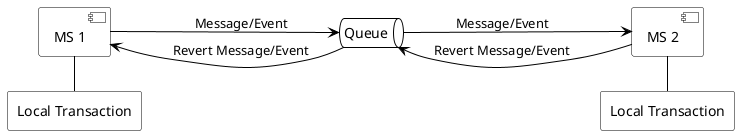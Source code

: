 
@startuml
<style>
queue {
   LineThickness: 1
   BackGroundColor: white
   LineColor: black
}
interface {
   BackGroundColor: white
   LineColor: black
}
component {
   BackGroundColor: white
   LineColor: black
}
database {
   BackGroundColor: white
   LineColor: black
}
node {
   BackGroundColor: white
   LineColor: black
}
frame {
   BackGroundColor: white
   LineColor: black
}
rectangle{
   BackGroundColor: white
   LineColor: black
}
arrow {
   LineColor: black
}
</style>

'top to bottom direction
left to right direction

component "MS 1" as MS1
rectangle "Local Transaction" as LT1
MS1 -r- LT1

queue Queue

component "MS 2" as MS2
rectangle "Local Transaction" as LT2
MS2 -r- LT2

MS1 --> Queue : Message/Event
Queue --> MS2 : Message/Event
MS2 --> Queue : Revert Message/Event
Queue --> MS1 : Revert Message/Event
@enduml
